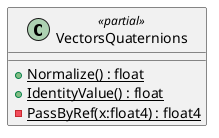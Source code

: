 @startuml
class VectorsQuaternions <<partial>> {
    + {static} Normalize() : float
    + {static} IdentityValue() : float
    - {static} PassByRef(x:float4) : float4
}
@enduml
